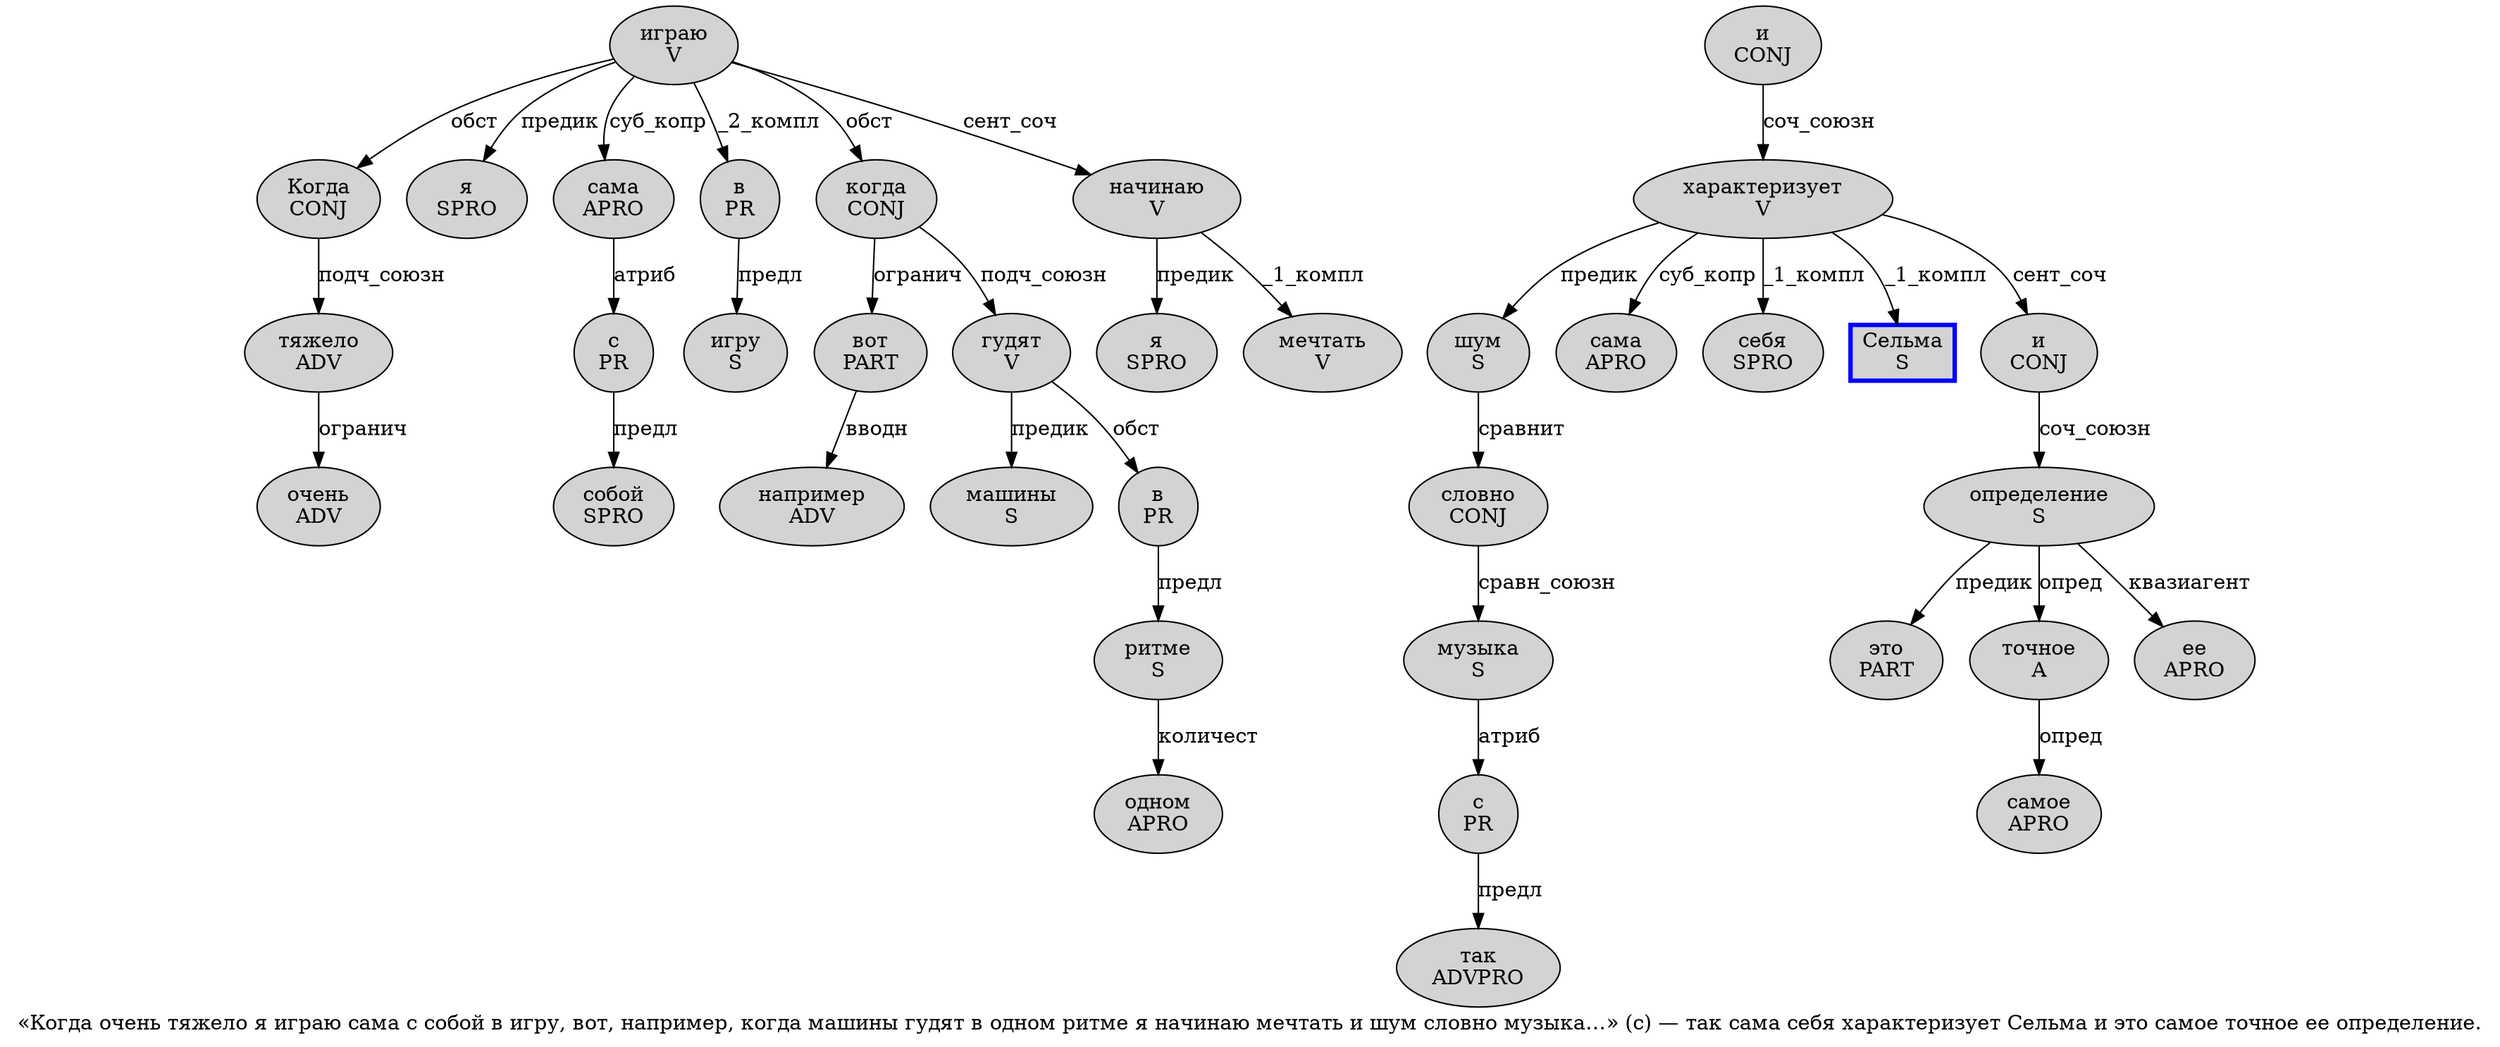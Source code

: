 digraph SENTENCE_1842 {
	graph [label="«Когда очень тяжело я играю сама с собой в игру, вот, например, когда машины гудят в одном ритме я начинаю мечтать и шум словно музыка…» (с) — так сама себя характеризует Сельма и это самое точное ее определение."]
	node [style=filled]
		1 [label="Когда
CONJ" color="" fillcolor=lightgray penwidth=1 shape=ellipse]
		2 [label="очень
ADV" color="" fillcolor=lightgray penwidth=1 shape=ellipse]
		3 [label="тяжело
ADV" color="" fillcolor=lightgray penwidth=1 shape=ellipse]
		4 [label="я
SPRO" color="" fillcolor=lightgray penwidth=1 shape=ellipse]
		5 [label="играю
V" color="" fillcolor=lightgray penwidth=1 shape=ellipse]
		6 [label="сама
APRO" color="" fillcolor=lightgray penwidth=1 shape=ellipse]
		7 [label="с
PR" color="" fillcolor=lightgray penwidth=1 shape=ellipse]
		8 [label="собой
SPRO" color="" fillcolor=lightgray penwidth=1 shape=ellipse]
		9 [label="в
PR" color="" fillcolor=lightgray penwidth=1 shape=ellipse]
		10 [label="игру
S" color="" fillcolor=lightgray penwidth=1 shape=ellipse]
		12 [label="вот
PART" color="" fillcolor=lightgray penwidth=1 shape=ellipse]
		14 [label="например
ADV" color="" fillcolor=lightgray penwidth=1 shape=ellipse]
		16 [label="когда
CONJ" color="" fillcolor=lightgray penwidth=1 shape=ellipse]
		17 [label="машины
S" color="" fillcolor=lightgray penwidth=1 shape=ellipse]
		18 [label="гудят
V" color="" fillcolor=lightgray penwidth=1 shape=ellipse]
		19 [label="в
PR" color="" fillcolor=lightgray penwidth=1 shape=ellipse]
		20 [label="одном
APRO" color="" fillcolor=lightgray penwidth=1 shape=ellipse]
		21 [label="ритме
S" color="" fillcolor=lightgray penwidth=1 shape=ellipse]
		22 [label="я
SPRO" color="" fillcolor=lightgray penwidth=1 shape=ellipse]
		23 [label="начинаю
V" color="" fillcolor=lightgray penwidth=1 shape=ellipse]
		24 [label="мечтать
V" color="" fillcolor=lightgray penwidth=1 shape=ellipse]
		25 [label="и
CONJ" color="" fillcolor=lightgray penwidth=1 shape=ellipse]
		26 [label="шум
S" color="" fillcolor=lightgray penwidth=1 shape=ellipse]
		27 [label="словно
CONJ" color="" fillcolor=lightgray penwidth=1 shape=ellipse]
		28 [label="музыка
S" color="" fillcolor=lightgray penwidth=1 shape=ellipse]
		32 [label="с
PR" color="" fillcolor=lightgray penwidth=1 shape=ellipse]
		35 [label="так
ADVPRO" color="" fillcolor=lightgray penwidth=1 shape=ellipse]
		36 [label="сама
APRO" color="" fillcolor=lightgray penwidth=1 shape=ellipse]
		37 [label="себя
SPRO" color="" fillcolor=lightgray penwidth=1 shape=ellipse]
		38 [label="характеризует
V" color="" fillcolor=lightgray penwidth=1 shape=ellipse]
		39 [label="Сельма
S" color=blue fillcolor=lightgray penwidth=3 shape=box]
		40 [label="и
CONJ" color="" fillcolor=lightgray penwidth=1 shape=ellipse]
		41 [label="это
PART" color="" fillcolor=lightgray penwidth=1 shape=ellipse]
		42 [label="самое
APRO" color="" fillcolor=lightgray penwidth=1 shape=ellipse]
		43 [label="точное
A" color="" fillcolor=lightgray penwidth=1 shape=ellipse]
		44 [label="ее
APRO" color="" fillcolor=lightgray penwidth=1 shape=ellipse]
		45 [label="определение
S" color="" fillcolor=lightgray penwidth=1 shape=ellipse]
			18 -> 17 [label="предик"]
			18 -> 19 [label="обст"]
			12 -> 14 [label="вводн"]
			45 -> 41 [label="предик"]
			45 -> 43 [label="опред"]
			45 -> 44 [label="квазиагент"]
			32 -> 35 [label="предл"]
			6 -> 7 [label="атриб"]
			5 -> 1 [label="обст"]
			5 -> 4 [label="предик"]
			5 -> 6 [label="суб_копр"]
			5 -> 9 [label="_2_компл"]
			5 -> 16 [label="обст"]
			5 -> 23 [label="сент_соч"]
			27 -> 28 [label="сравн_союзн"]
			19 -> 21 [label="предл"]
			1 -> 3 [label="подч_союзн"]
			23 -> 22 [label="предик"]
			23 -> 24 [label="_1_компл"]
			21 -> 20 [label="количест"]
			25 -> 38 [label="соч_союзн"]
			3 -> 2 [label="огранич"]
			38 -> 26 [label="предик"]
			38 -> 36 [label="суб_копр"]
			38 -> 37 [label="_1_компл"]
			38 -> 39 [label="_1_компл"]
			38 -> 40 [label="сент_соч"]
			43 -> 42 [label="опред"]
			9 -> 10 [label="предл"]
			16 -> 12 [label="огранич"]
			16 -> 18 [label="подч_союзн"]
			26 -> 27 [label="сравнит"]
			28 -> 32 [label="атриб"]
			7 -> 8 [label="предл"]
			40 -> 45 [label="соч_союзн"]
}